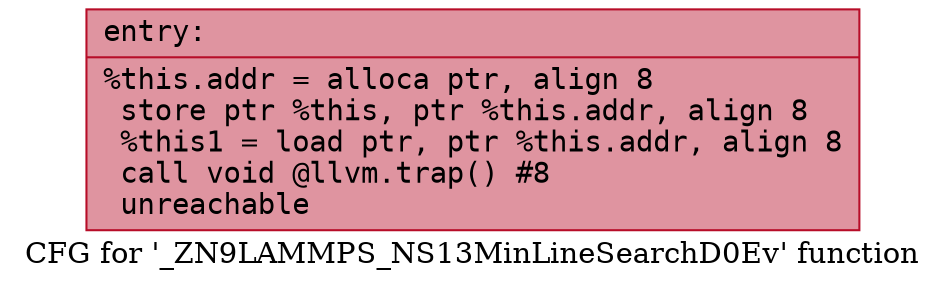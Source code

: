 digraph "CFG for '_ZN9LAMMPS_NS13MinLineSearchD0Ev' function" {
	label="CFG for '_ZN9LAMMPS_NS13MinLineSearchD0Ev' function";

	Node0x557fd5bbe7a0 [shape=record,color="#b70d28ff", style=filled, fillcolor="#b70d2870" fontname="Courier",label="{entry:\l|  %this.addr = alloca ptr, align 8\l  store ptr %this, ptr %this.addr, align 8\l  %this1 = load ptr, ptr %this.addr, align 8\l  call void @llvm.trap() #8\l  unreachable\l}"];
}
